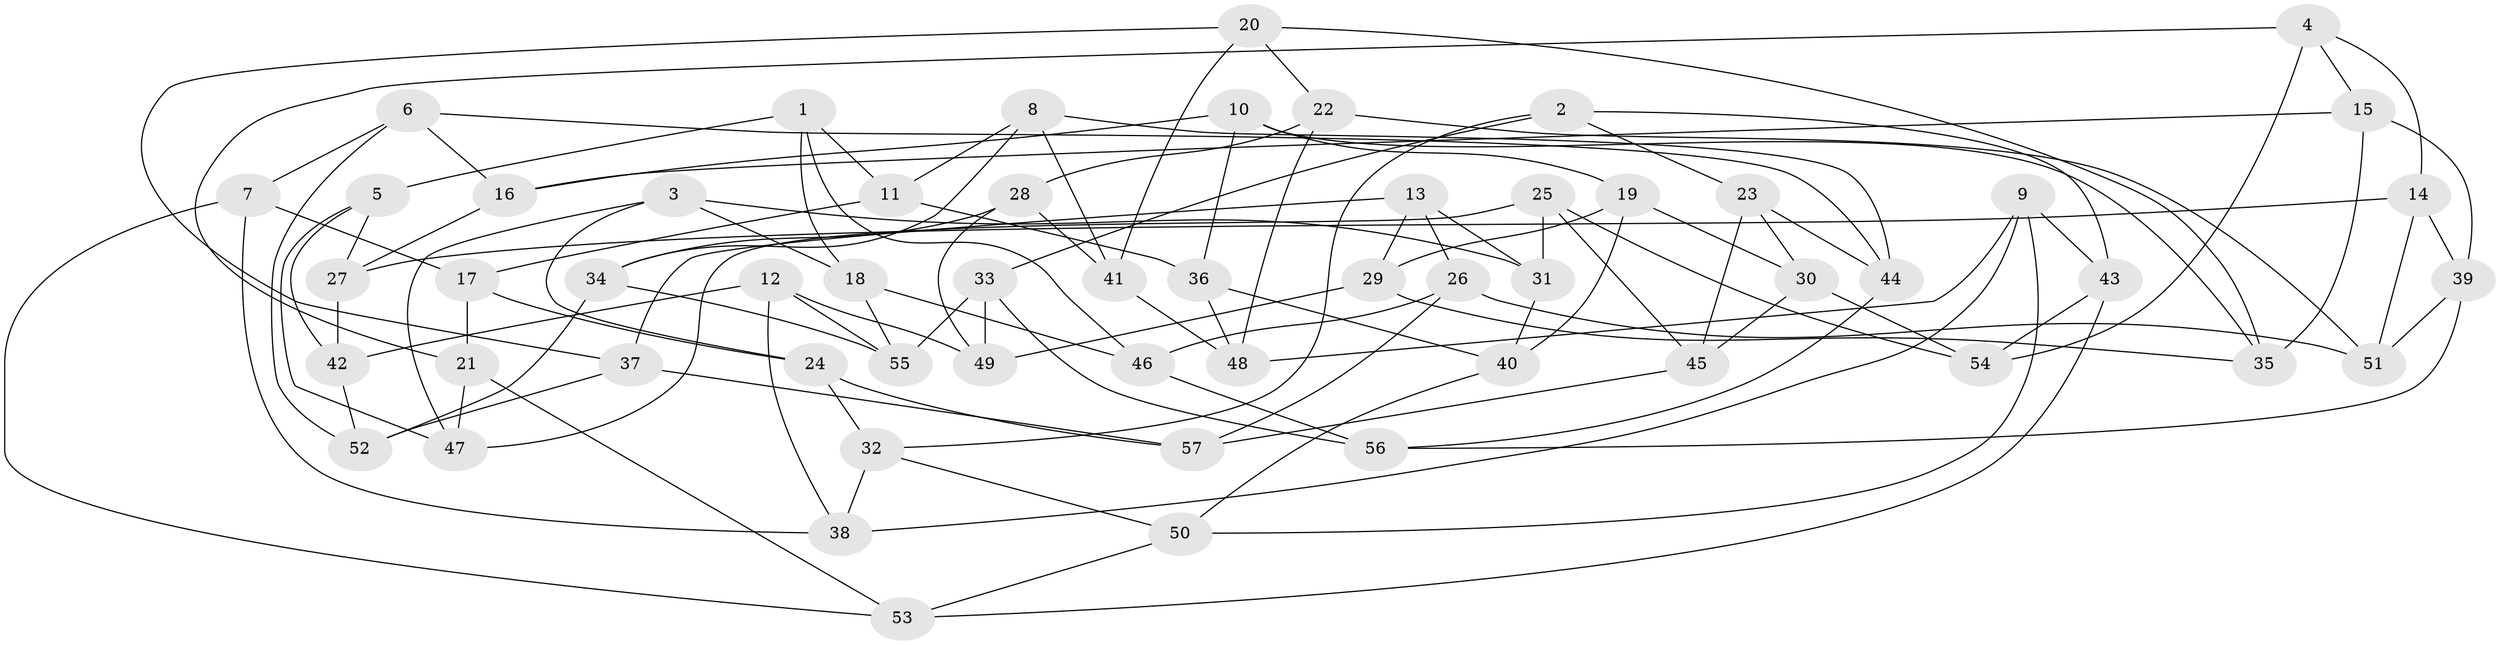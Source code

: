 // coarse degree distribution, {5: 0.1282051282051282, 6: 0.3333333333333333, 4: 0.46153846153846156, 3: 0.07692307692307693}
// Generated by graph-tools (version 1.1) at 2025/24/03/03/25 07:24:27]
// undirected, 57 vertices, 114 edges
graph export_dot {
graph [start="1"]
  node [color=gray90,style=filled];
  1;
  2;
  3;
  4;
  5;
  6;
  7;
  8;
  9;
  10;
  11;
  12;
  13;
  14;
  15;
  16;
  17;
  18;
  19;
  20;
  21;
  22;
  23;
  24;
  25;
  26;
  27;
  28;
  29;
  30;
  31;
  32;
  33;
  34;
  35;
  36;
  37;
  38;
  39;
  40;
  41;
  42;
  43;
  44;
  45;
  46;
  47;
  48;
  49;
  50;
  51;
  52;
  53;
  54;
  55;
  56;
  57;
  1 -- 5;
  1 -- 46;
  1 -- 18;
  1 -- 11;
  2 -- 23;
  2 -- 33;
  2 -- 43;
  2 -- 32;
  3 -- 47;
  3 -- 18;
  3 -- 24;
  3 -- 31;
  4 -- 21;
  4 -- 14;
  4 -- 15;
  4 -- 54;
  5 -- 42;
  5 -- 27;
  5 -- 47;
  6 -- 7;
  6 -- 16;
  6 -- 52;
  6 -- 44;
  7 -- 53;
  7 -- 38;
  7 -- 17;
  8 -- 44;
  8 -- 11;
  8 -- 34;
  8 -- 41;
  9 -- 38;
  9 -- 50;
  9 -- 43;
  9 -- 48;
  10 -- 36;
  10 -- 19;
  10 -- 35;
  10 -- 16;
  11 -- 36;
  11 -- 17;
  12 -- 55;
  12 -- 49;
  12 -- 38;
  12 -- 42;
  13 -- 31;
  13 -- 26;
  13 -- 37;
  13 -- 29;
  14 -- 27;
  14 -- 39;
  14 -- 51;
  15 -- 16;
  15 -- 35;
  15 -- 39;
  16 -- 27;
  17 -- 24;
  17 -- 21;
  18 -- 55;
  18 -- 46;
  19 -- 30;
  19 -- 40;
  19 -- 29;
  20 -- 37;
  20 -- 41;
  20 -- 22;
  20 -- 35;
  21 -- 47;
  21 -- 53;
  22 -- 28;
  22 -- 48;
  22 -- 51;
  23 -- 45;
  23 -- 44;
  23 -- 30;
  24 -- 32;
  24 -- 57;
  25 -- 31;
  25 -- 45;
  25 -- 47;
  25 -- 54;
  26 -- 51;
  26 -- 57;
  26 -- 46;
  27 -- 42;
  28 -- 34;
  28 -- 49;
  28 -- 41;
  29 -- 35;
  29 -- 49;
  30 -- 54;
  30 -- 45;
  31 -- 40;
  32 -- 38;
  32 -- 50;
  33 -- 56;
  33 -- 49;
  33 -- 55;
  34 -- 55;
  34 -- 52;
  36 -- 40;
  36 -- 48;
  37 -- 57;
  37 -- 52;
  39 -- 56;
  39 -- 51;
  40 -- 50;
  41 -- 48;
  42 -- 52;
  43 -- 54;
  43 -- 53;
  44 -- 56;
  45 -- 57;
  46 -- 56;
  50 -- 53;
}

